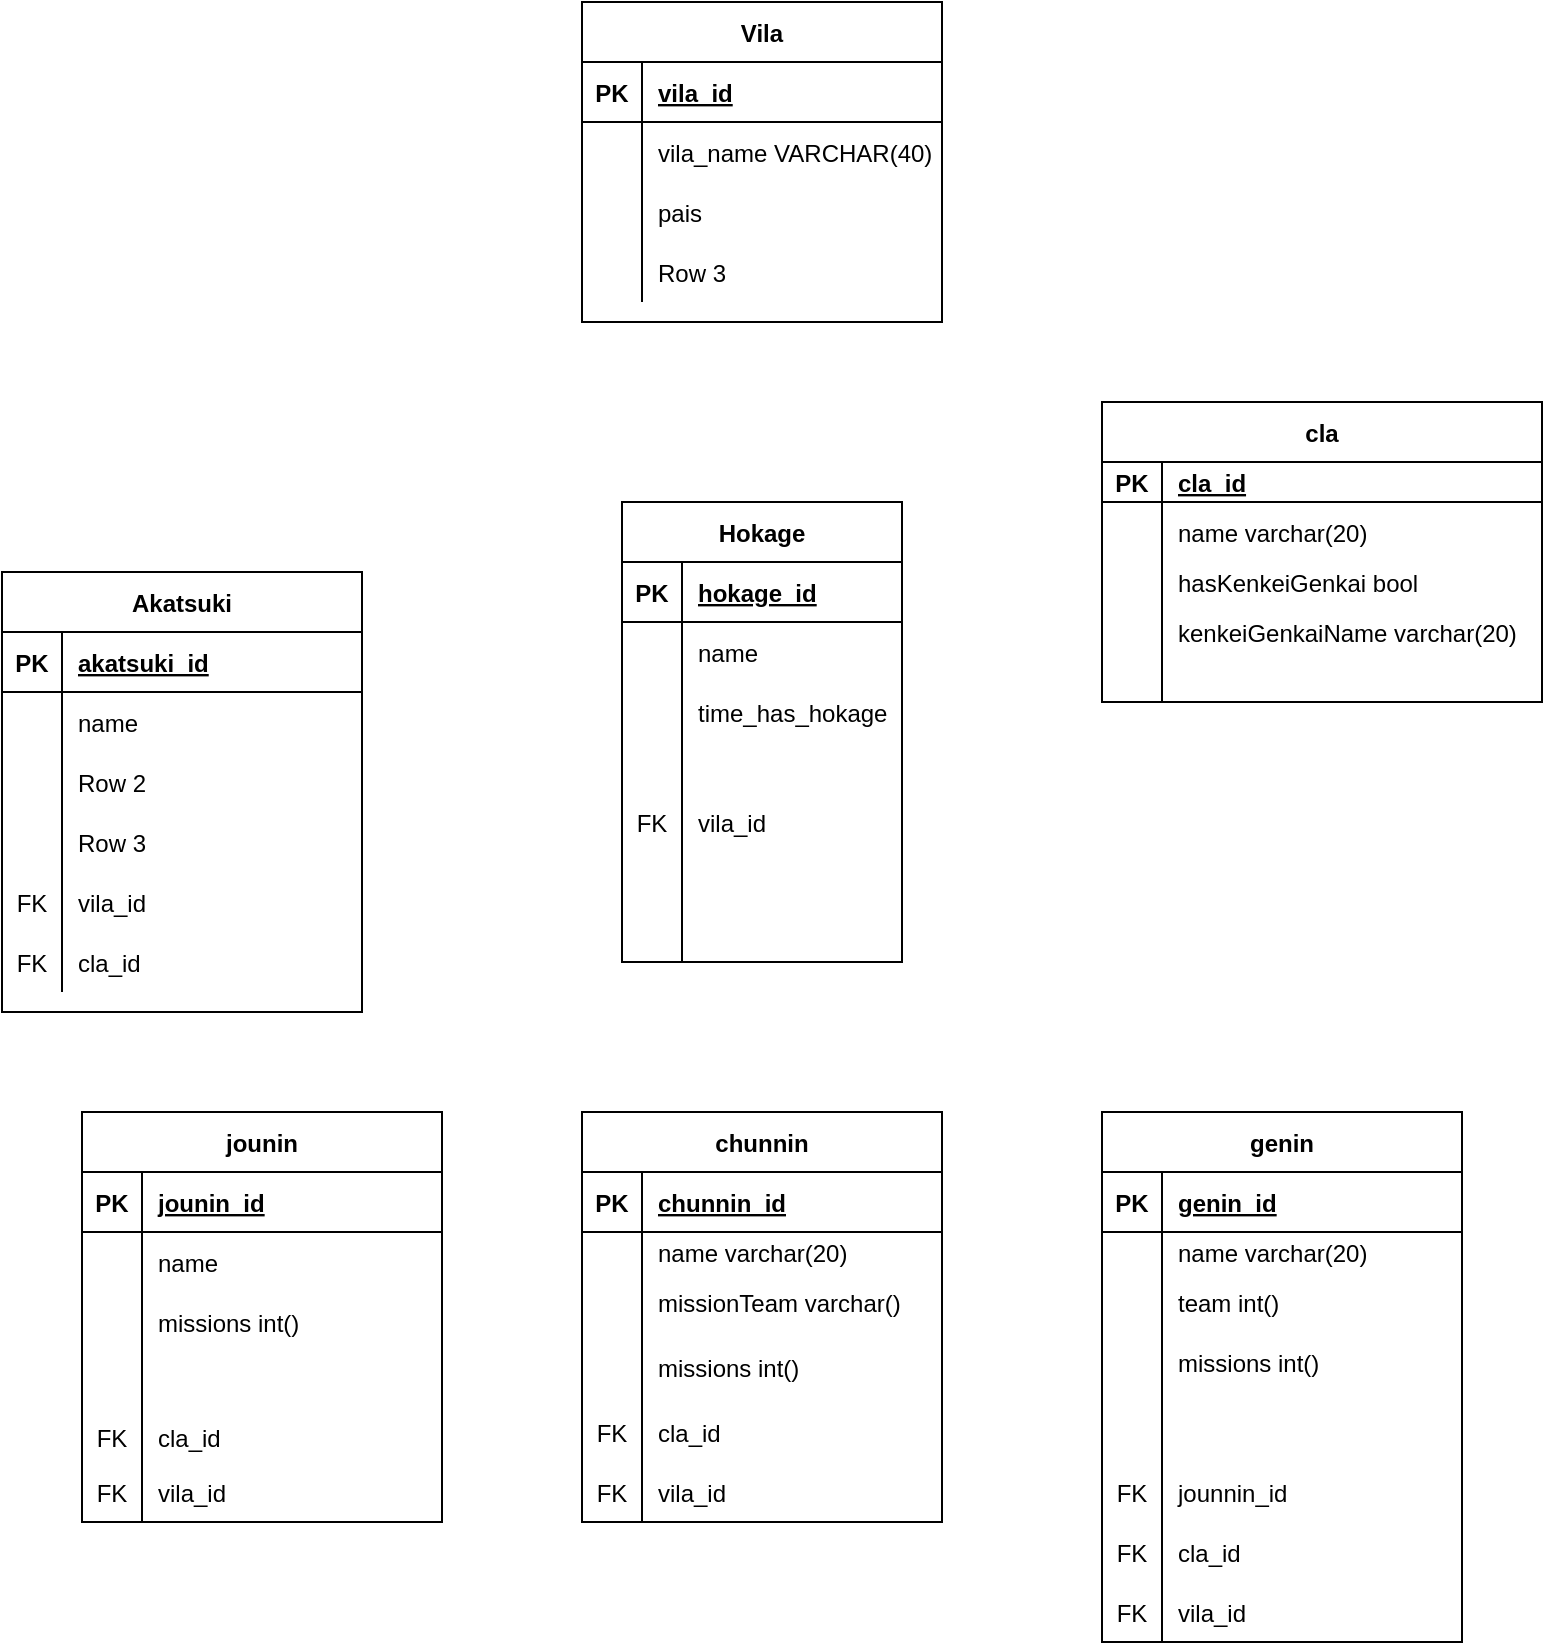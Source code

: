 <mxfile version="17.5.0" type="github">
  <diagram id="82nE0r8rCzqwUoxXNBT7" name="Page-1">
    <mxGraphModel dx="1550" dy="873" grid="1" gridSize="10" guides="1" tooltips="1" connect="1" arrows="1" fold="1" page="1" pageScale="1" pageWidth="827" pageHeight="1169" math="0" shadow="0">
      <root>
        <mxCell id="0" />
        <mxCell id="1" parent="0" />
        <mxCell id="BC1A1Vq9PkHH15_UiLVq-1" value="Hokage" style="shape=table;startSize=30;container=1;collapsible=1;childLayout=tableLayout;fixedRows=1;rowLines=0;fontStyle=1;align=center;resizeLast=1;" vertex="1" parent="1">
          <mxGeometry x="360" y="280" width="140" height="230" as="geometry" />
        </mxCell>
        <mxCell id="BC1A1Vq9PkHH15_UiLVq-2" value="" style="shape=tableRow;horizontal=0;startSize=0;swimlaneHead=0;swimlaneBody=0;fillColor=none;collapsible=0;dropTarget=0;points=[[0,0.5],[1,0.5]];portConstraint=eastwest;top=0;left=0;right=0;bottom=1;" vertex="1" parent="BC1A1Vq9PkHH15_UiLVq-1">
          <mxGeometry y="30" width="140" height="30" as="geometry" />
        </mxCell>
        <mxCell id="BC1A1Vq9PkHH15_UiLVq-3" value="PK" style="shape=partialRectangle;connectable=0;fillColor=none;top=0;left=0;bottom=0;right=0;fontStyle=1;overflow=hidden;" vertex="1" parent="BC1A1Vq9PkHH15_UiLVq-2">
          <mxGeometry width="30" height="30" as="geometry">
            <mxRectangle width="30" height="30" as="alternateBounds" />
          </mxGeometry>
        </mxCell>
        <mxCell id="BC1A1Vq9PkHH15_UiLVq-4" value="hokage_id" style="shape=partialRectangle;connectable=0;fillColor=none;top=0;left=0;bottom=0;right=0;align=left;spacingLeft=6;fontStyle=5;overflow=hidden;" vertex="1" parent="BC1A1Vq9PkHH15_UiLVq-2">
          <mxGeometry x="30" width="110" height="30" as="geometry">
            <mxRectangle width="110" height="30" as="alternateBounds" />
          </mxGeometry>
        </mxCell>
        <mxCell id="BC1A1Vq9PkHH15_UiLVq-5" value="" style="shape=tableRow;horizontal=0;startSize=0;swimlaneHead=0;swimlaneBody=0;fillColor=none;collapsible=0;dropTarget=0;points=[[0,0.5],[1,0.5]];portConstraint=eastwest;top=0;left=0;right=0;bottom=0;" vertex="1" parent="BC1A1Vq9PkHH15_UiLVq-1">
          <mxGeometry y="60" width="140" height="30" as="geometry" />
        </mxCell>
        <mxCell id="BC1A1Vq9PkHH15_UiLVq-6" value="" style="shape=partialRectangle;connectable=0;fillColor=none;top=0;left=0;bottom=0;right=0;editable=1;overflow=hidden;" vertex="1" parent="BC1A1Vq9PkHH15_UiLVq-5">
          <mxGeometry width="30" height="30" as="geometry">
            <mxRectangle width="30" height="30" as="alternateBounds" />
          </mxGeometry>
        </mxCell>
        <mxCell id="BC1A1Vq9PkHH15_UiLVq-7" value="name" style="shape=partialRectangle;connectable=0;fillColor=none;top=0;left=0;bottom=0;right=0;align=left;spacingLeft=6;overflow=hidden;" vertex="1" parent="BC1A1Vq9PkHH15_UiLVq-5">
          <mxGeometry x="30" width="110" height="30" as="geometry">
            <mxRectangle width="110" height="30" as="alternateBounds" />
          </mxGeometry>
        </mxCell>
        <mxCell id="BC1A1Vq9PkHH15_UiLVq-11" value="" style="shape=tableRow;horizontal=0;startSize=0;swimlaneHead=0;swimlaneBody=0;fillColor=none;collapsible=0;dropTarget=0;points=[[0,0.5],[1,0.5]];portConstraint=eastwest;top=0;left=0;right=0;bottom=0;" vertex="1" parent="BC1A1Vq9PkHH15_UiLVq-1">
          <mxGeometry y="90" width="140" height="30" as="geometry" />
        </mxCell>
        <mxCell id="BC1A1Vq9PkHH15_UiLVq-12" value="" style="shape=partialRectangle;connectable=0;fillColor=none;top=0;left=0;bottom=0;right=0;editable=1;overflow=hidden;" vertex="1" parent="BC1A1Vq9PkHH15_UiLVq-11">
          <mxGeometry width="30" height="30" as="geometry">
            <mxRectangle width="30" height="30" as="alternateBounds" />
          </mxGeometry>
        </mxCell>
        <mxCell id="BC1A1Vq9PkHH15_UiLVq-13" value="time_has_hokage" style="shape=partialRectangle;connectable=0;fillColor=none;top=0;left=0;bottom=0;right=0;align=left;spacingLeft=6;overflow=hidden;" vertex="1" parent="BC1A1Vq9PkHH15_UiLVq-11">
          <mxGeometry x="30" width="110" height="30" as="geometry">
            <mxRectangle width="110" height="30" as="alternateBounds" />
          </mxGeometry>
        </mxCell>
        <mxCell id="BC1A1Vq9PkHH15_UiLVq-29" value="" style="shape=tableRow;horizontal=0;startSize=0;swimlaneHead=0;swimlaneBody=0;fillColor=none;collapsible=0;dropTarget=0;points=[[0,0.5],[1,0.5]];portConstraint=eastwest;top=0;left=0;right=0;bottom=0;" vertex="1" parent="BC1A1Vq9PkHH15_UiLVq-1">
          <mxGeometry y="120" width="140" height="80" as="geometry" />
        </mxCell>
        <mxCell id="BC1A1Vq9PkHH15_UiLVq-30" value="FK" style="shape=partialRectangle;connectable=0;fillColor=none;top=0;left=0;bottom=0;right=0;fontStyle=0;overflow=hidden;" vertex="1" parent="BC1A1Vq9PkHH15_UiLVq-29">
          <mxGeometry width="30" height="80" as="geometry">
            <mxRectangle width="30" height="80" as="alternateBounds" />
          </mxGeometry>
        </mxCell>
        <mxCell id="BC1A1Vq9PkHH15_UiLVq-31" value="vila_id" style="shape=partialRectangle;connectable=0;fillColor=none;top=0;left=0;bottom=0;right=0;align=left;spacingLeft=6;fontStyle=0;overflow=hidden;" vertex="1" parent="BC1A1Vq9PkHH15_UiLVq-29">
          <mxGeometry x="30" width="110" height="80" as="geometry">
            <mxRectangle width="110" height="80" as="alternateBounds" />
          </mxGeometry>
        </mxCell>
        <mxCell id="BC1A1Vq9PkHH15_UiLVq-8" value="" style="shape=tableRow;horizontal=0;startSize=0;swimlaneHead=0;swimlaneBody=0;fillColor=none;collapsible=0;dropTarget=0;points=[[0,0.5],[1,0.5]];portConstraint=eastwest;top=0;left=0;right=0;bottom=0;" vertex="1" parent="BC1A1Vq9PkHH15_UiLVq-1">
          <mxGeometry y="200" width="140" height="30" as="geometry" />
        </mxCell>
        <mxCell id="BC1A1Vq9PkHH15_UiLVq-9" value="" style="shape=partialRectangle;connectable=0;fillColor=none;top=0;left=0;bottom=0;right=0;editable=1;overflow=hidden;" vertex="1" parent="BC1A1Vq9PkHH15_UiLVq-8">
          <mxGeometry width="30" height="30" as="geometry">
            <mxRectangle width="30" height="30" as="alternateBounds" />
          </mxGeometry>
        </mxCell>
        <mxCell id="BC1A1Vq9PkHH15_UiLVq-10" value="" style="shape=partialRectangle;connectable=0;fillColor=none;top=0;left=0;bottom=0;right=0;align=left;spacingLeft=6;overflow=hidden;" vertex="1" parent="BC1A1Vq9PkHH15_UiLVq-8">
          <mxGeometry x="30" width="110" height="30" as="geometry">
            <mxRectangle width="110" height="30" as="alternateBounds" />
          </mxGeometry>
        </mxCell>
        <mxCell id="BC1A1Vq9PkHH15_UiLVq-14" value="Vila" style="shape=table;startSize=30;container=1;collapsible=1;childLayout=tableLayout;fixedRows=1;rowLines=0;fontStyle=1;align=center;resizeLast=1;" vertex="1" parent="1">
          <mxGeometry x="340" y="30" width="180" height="160" as="geometry" />
        </mxCell>
        <mxCell id="BC1A1Vq9PkHH15_UiLVq-15" value="" style="shape=tableRow;horizontal=0;startSize=0;swimlaneHead=0;swimlaneBody=0;fillColor=none;collapsible=0;dropTarget=0;points=[[0,0.5],[1,0.5]];portConstraint=eastwest;top=0;left=0;right=0;bottom=1;" vertex="1" parent="BC1A1Vq9PkHH15_UiLVq-14">
          <mxGeometry y="30" width="180" height="30" as="geometry" />
        </mxCell>
        <mxCell id="BC1A1Vq9PkHH15_UiLVq-16" value="PK" style="shape=partialRectangle;connectable=0;fillColor=none;top=0;left=0;bottom=0;right=0;fontStyle=1;overflow=hidden;" vertex="1" parent="BC1A1Vq9PkHH15_UiLVq-15">
          <mxGeometry width="30" height="30" as="geometry">
            <mxRectangle width="30" height="30" as="alternateBounds" />
          </mxGeometry>
        </mxCell>
        <mxCell id="BC1A1Vq9PkHH15_UiLVq-17" value="vila_id" style="shape=partialRectangle;connectable=0;fillColor=none;top=0;left=0;bottom=0;right=0;align=left;spacingLeft=6;fontStyle=5;overflow=hidden;" vertex="1" parent="BC1A1Vq9PkHH15_UiLVq-15">
          <mxGeometry x="30" width="150" height="30" as="geometry">
            <mxRectangle width="150" height="30" as="alternateBounds" />
          </mxGeometry>
        </mxCell>
        <mxCell id="BC1A1Vq9PkHH15_UiLVq-18" value="" style="shape=tableRow;horizontal=0;startSize=0;swimlaneHead=0;swimlaneBody=0;fillColor=none;collapsible=0;dropTarget=0;points=[[0,0.5],[1,0.5]];portConstraint=eastwest;top=0;left=0;right=0;bottom=0;" vertex="1" parent="BC1A1Vq9PkHH15_UiLVq-14">
          <mxGeometry y="60" width="180" height="30" as="geometry" />
        </mxCell>
        <mxCell id="BC1A1Vq9PkHH15_UiLVq-19" value="" style="shape=partialRectangle;connectable=0;fillColor=none;top=0;left=0;bottom=0;right=0;editable=1;overflow=hidden;" vertex="1" parent="BC1A1Vq9PkHH15_UiLVq-18">
          <mxGeometry width="30" height="30" as="geometry">
            <mxRectangle width="30" height="30" as="alternateBounds" />
          </mxGeometry>
        </mxCell>
        <mxCell id="BC1A1Vq9PkHH15_UiLVq-20" value="vila_name VARCHAR(40)" style="shape=partialRectangle;connectable=0;fillColor=none;top=0;left=0;bottom=0;right=0;align=left;spacingLeft=6;overflow=hidden;" vertex="1" parent="BC1A1Vq9PkHH15_UiLVq-18">
          <mxGeometry x="30" width="150" height="30" as="geometry">
            <mxRectangle width="150" height="30" as="alternateBounds" />
          </mxGeometry>
        </mxCell>
        <mxCell id="BC1A1Vq9PkHH15_UiLVq-21" value="" style="shape=tableRow;horizontal=0;startSize=0;swimlaneHead=0;swimlaneBody=0;fillColor=none;collapsible=0;dropTarget=0;points=[[0,0.5],[1,0.5]];portConstraint=eastwest;top=0;left=0;right=0;bottom=0;" vertex="1" parent="BC1A1Vq9PkHH15_UiLVq-14">
          <mxGeometry y="90" width="180" height="30" as="geometry" />
        </mxCell>
        <mxCell id="BC1A1Vq9PkHH15_UiLVq-22" value="" style="shape=partialRectangle;connectable=0;fillColor=none;top=0;left=0;bottom=0;right=0;editable=1;overflow=hidden;" vertex="1" parent="BC1A1Vq9PkHH15_UiLVq-21">
          <mxGeometry width="30" height="30" as="geometry">
            <mxRectangle width="30" height="30" as="alternateBounds" />
          </mxGeometry>
        </mxCell>
        <mxCell id="BC1A1Vq9PkHH15_UiLVq-23" value="pais" style="shape=partialRectangle;connectable=0;fillColor=none;top=0;left=0;bottom=0;right=0;align=left;spacingLeft=6;overflow=hidden;" vertex="1" parent="BC1A1Vq9PkHH15_UiLVq-21">
          <mxGeometry x="30" width="150" height="30" as="geometry">
            <mxRectangle width="150" height="30" as="alternateBounds" />
          </mxGeometry>
        </mxCell>
        <mxCell id="BC1A1Vq9PkHH15_UiLVq-24" value="" style="shape=tableRow;horizontal=0;startSize=0;swimlaneHead=0;swimlaneBody=0;fillColor=none;collapsible=0;dropTarget=0;points=[[0,0.5],[1,0.5]];portConstraint=eastwest;top=0;left=0;right=0;bottom=0;" vertex="1" parent="BC1A1Vq9PkHH15_UiLVq-14">
          <mxGeometry y="120" width="180" height="30" as="geometry" />
        </mxCell>
        <mxCell id="BC1A1Vq9PkHH15_UiLVq-25" value="" style="shape=partialRectangle;connectable=0;fillColor=none;top=0;left=0;bottom=0;right=0;editable=1;overflow=hidden;" vertex="1" parent="BC1A1Vq9PkHH15_UiLVq-24">
          <mxGeometry width="30" height="30" as="geometry">
            <mxRectangle width="30" height="30" as="alternateBounds" />
          </mxGeometry>
        </mxCell>
        <mxCell id="BC1A1Vq9PkHH15_UiLVq-26" value="Row 3" style="shape=partialRectangle;connectable=0;fillColor=none;top=0;left=0;bottom=0;right=0;align=left;spacingLeft=6;overflow=hidden;" vertex="1" parent="BC1A1Vq9PkHH15_UiLVq-24">
          <mxGeometry x="30" width="150" height="30" as="geometry">
            <mxRectangle width="150" height="30" as="alternateBounds" />
          </mxGeometry>
        </mxCell>
        <mxCell id="BC1A1Vq9PkHH15_UiLVq-34" value="jounin" style="shape=table;startSize=30;container=1;collapsible=1;childLayout=tableLayout;fixedRows=1;rowLines=0;fontStyle=1;align=center;resizeLast=1;" vertex="1" parent="1">
          <mxGeometry x="90" y="585" width="180" height="205" as="geometry" />
        </mxCell>
        <mxCell id="BC1A1Vq9PkHH15_UiLVq-35" value="" style="shape=tableRow;horizontal=0;startSize=0;swimlaneHead=0;swimlaneBody=0;fillColor=none;collapsible=0;dropTarget=0;points=[[0,0.5],[1,0.5]];portConstraint=eastwest;top=0;left=0;right=0;bottom=1;" vertex="1" parent="BC1A1Vq9PkHH15_UiLVq-34">
          <mxGeometry y="30" width="180" height="30" as="geometry" />
        </mxCell>
        <mxCell id="BC1A1Vq9PkHH15_UiLVq-36" value="PK" style="shape=partialRectangle;connectable=0;fillColor=none;top=0;left=0;bottom=0;right=0;fontStyle=1;overflow=hidden;" vertex="1" parent="BC1A1Vq9PkHH15_UiLVq-35">
          <mxGeometry width="30" height="30" as="geometry">
            <mxRectangle width="30" height="30" as="alternateBounds" />
          </mxGeometry>
        </mxCell>
        <mxCell id="BC1A1Vq9PkHH15_UiLVq-37" value="jounin_id" style="shape=partialRectangle;connectable=0;fillColor=none;top=0;left=0;bottom=0;right=0;align=left;spacingLeft=6;fontStyle=5;overflow=hidden;" vertex="1" parent="BC1A1Vq9PkHH15_UiLVq-35">
          <mxGeometry x="30" width="150" height="30" as="geometry">
            <mxRectangle width="150" height="30" as="alternateBounds" />
          </mxGeometry>
        </mxCell>
        <mxCell id="BC1A1Vq9PkHH15_UiLVq-38" value="" style="shape=tableRow;horizontal=0;startSize=0;swimlaneHead=0;swimlaneBody=0;fillColor=none;collapsible=0;dropTarget=0;points=[[0,0.5],[1,0.5]];portConstraint=eastwest;top=0;left=0;right=0;bottom=0;" vertex="1" parent="BC1A1Vq9PkHH15_UiLVq-34">
          <mxGeometry y="60" width="180" height="30" as="geometry" />
        </mxCell>
        <mxCell id="BC1A1Vq9PkHH15_UiLVq-39" value="" style="shape=partialRectangle;connectable=0;fillColor=none;top=0;left=0;bottom=0;right=0;editable=1;overflow=hidden;" vertex="1" parent="BC1A1Vq9PkHH15_UiLVq-38">
          <mxGeometry width="30" height="30" as="geometry">
            <mxRectangle width="30" height="30" as="alternateBounds" />
          </mxGeometry>
        </mxCell>
        <mxCell id="BC1A1Vq9PkHH15_UiLVq-40" value="name" style="shape=partialRectangle;connectable=0;fillColor=none;top=0;left=0;bottom=0;right=0;align=left;spacingLeft=6;overflow=hidden;" vertex="1" parent="BC1A1Vq9PkHH15_UiLVq-38">
          <mxGeometry x="30" width="150" height="30" as="geometry">
            <mxRectangle width="150" height="30" as="alternateBounds" />
          </mxGeometry>
        </mxCell>
        <mxCell id="BC1A1Vq9PkHH15_UiLVq-41" value="" style="shape=tableRow;horizontal=0;startSize=0;swimlaneHead=0;swimlaneBody=0;fillColor=none;collapsible=0;dropTarget=0;points=[[0,0.5],[1,0.5]];portConstraint=eastwest;top=0;left=0;right=0;bottom=0;" vertex="1" parent="BC1A1Vq9PkHH15_UiLVq-34">
          <mxGeometry y="90" width="180" height="30" as="geometry" />
        </mxCell>
        <mxCell id="BC1A1Vq9PkHH15_UiLVq-42" value="" style="shape=partialRectangle;connectable=0;fillColor=none;top=0;left=0;bottom=0;right=0;editable=1;overflow=hidden;" vertex="1" parent="BC1A1Vq9PkHH15_UiLVq-41">
          <mxGeometry width="30" height="30" as="geometry">
            <mxRectangle width="30" height="30" as="alternateBounds" />
          </mxGeometry>
        </mxCell>
        <mxCell id="BC1A1Vq9PkHH15_UiLVq-43" value="missions int()" style="shape=partialRectangle;connectable=0;fillColor=none;top=0;left=0;bottom=0;right=0;align=left;spacingLeft=6;overflow=hidden;" vertex="1" parent="BC1A1Vq9PkHH15_UiLVq-41">
          <mxGeometry x="30" width="150" height="30" as="geometry">
            <mxRectangle width="150" height="30" as="alternateBounds" />
          </mxGeometry>
        </mxCell>
        <mxCell id="BC1A1Vq9PkHH15_UiLVq-44" value="" style="shape=tableRow;horizontal=0;startSize=0;swimlaneHead=0;swimlaneBody=0;fillColor=none;collapsible=0;dropTarget=0;points=[[0,0.5],[1,0.5]];portConstraint=eastwest;top=0;left=0;right=0;bottom=0;" vertex="1" parent="BC1A1Vq9PkHH15_UiLVq-34">
          <mxGeometry y="120" width="180" height="30" as="geometry" />
        </mxCell>
        <mxCell id="BC1A1Vq9PkHH15_UiLVq-45" value="" style="shape=partialRectangle;connectable=0;fillColor=none;top=0;left=0;bottom=0;right=0;editable=1;overflow=hidden;" vertex="1" parent="BC1A1Vq9PkHH15_UiLVq-44">
          <mxGeometry width="30" height="30" as="geometry">
            <mxRectangle width="30" height="30" as="alternateBounds" />
          </mxGeometry>
        </mxCell>
        <mxCell id="BC1A1Vq9PkHH15_UiLVq-46" value="" style="shape=partialRectangle;connectable=0;fillColor=none;top=0;left=0;bottom=0;right=0;align=left;spacingLeft=6;overflow=hidden;" vertex="1" parent="BC1A1Vq9PkHH15_UiLVq-44">
          <mxGeometry x="30" width="150" height="30" as="geometry">
            <mxRectangle width="150" height="30" as="alternateBounds" />
          </mxGeometry>
        </mxCell>
        <mxCell id="BC1A1Vq9PkHH15_UiLVq-118" value="" style="shape=tableRow;horizontal=0;startSize=0;swimlaneHead=0;swimlaneBody=0;fillColor=none;collapsible=0;dropTarget=0;points=[[0,0.5],[1,0.5]];portConstraint=eastwest;top=0;left=0;right=0;bottom=0;" vertex="1" parent="BC1A1Vq9PkHH15_UiLVq-34">
          <mxGeometry y="150" width="180" height="25" as="geometry" />
        </mxCell>
        <mxCell id="BC1A1Vq9PkHH15_UiLVq-119" value="FK" style="shape=partialRectangle;connectable=0;fillColor=none;top=0;left=0;bottom=0;right=0;fontStyle=0;overflow=hidden;" vertex="1" parent="BC1A1Vq9PkHH15_UiLVq-118">
          <mxGeometry width="30" height="25" as="geometry">
            <mxRectangle width="30" height="25" as="alternateBounds" />
          </mxGeometry>
        </mxCell>
        <mxCell id="BC1A1Vq9PkHH15_UiLVq-120" value="cla_id" style="shape=partialRectangle;connectable=0;fillColor=none;top=0;left=0;bottom=0;right=0;align=left;spacingLeft=6;fontStyle=0;overflow=hidden;" vertex="1" parent="BC1A1Vq9PkHH15_UiLVq-118">
          <mxGeometry x="30" width="150" height="25" as="geometry">
            <mxRectangle width="150" height="25" as="alternateBounds" />
          </mxGeometry>
        </mxCell>
        <mxCell id="BC1A1Vq9PkHH15_UiLVq-48" value="" style="shape=tableRow;horizontal=0;startSize=0;swimlaneHead=0;swimlaneBody=0;fillColor=none;collapsible=0;dropTarget=0;points=[[0,0.5],[1,0.5]];portConstraint=eastwest;top=0;left=0;right=0;bottom=0;" vertex="1" parent="BC1A1Vq9PkHH15_UiLVq-34">
          <mxGeometry y="175" width="180" height="30" as="geometry" />
        </mxCell>
        <mxCell id="BC1A1Vq9PkHH15_UiLVq-49" value="FK" style="shape=partialRectangle;connectable=0;fillColor=none;top=0;left=0;bottom=0;right=0;fontStyle=0;overflow=hidden;" vertex="1" parent="BC1A1Vq9PkHH15_UiLVq-48">
          <mxGeometry width="30" height="30" as="geometry">
            <mxRectangle width="30" height="30" as="alternateBounds" />
          </mxGeometry>
        </mxCell>
        <mxCell id="BC1A1Vq9PkHH15_UiLVq-50" value="vila_id" style="shape=partialRectangle;connectable=0;fillColor=none;top=0;left=0;bottom=0;right=0;align=left;spacingLeft=6;fontStyle=0;overflow=hidden;" vertex="1" parent="BC1A1Vq9PkHH15_UiLVq-48">
          <mxGeometry x="30" width="150" height="30" as="geometry">
            <mxRectangle width="150" height="30" as="alternateBounds" />
          </mxGeometry>
        </mxCell>
        <mxCell id="BC1A1Vq9PkHH15_UiLVq-85" value="chunnin" style="shape=table;startSize=30;container=1;collapsible=1;childLayout=tableLayout;fixedRows=1;rowLines=0;fontStyle=1;align=center;resizeLast=1;" vertex="1" parent="1">
          <mxGeometry x="340" y="585" width="180" height="205" as="geometry" />
        </mxCell>
        <mxCell id="BC1A1Vq9PkHH15_UiLVq-86" value="" style="shape=tableRow;horizontal=0;startSize=0;swimlaneHead=0;swimlaneBody=0;fillColor=none;collapsible=0;dropTarget=0;points=[[0,0.5],[1,0.5]];portConstraint=eastwest;top=0;left=0;right=0;bottom=1;" vertex="1" parent="BC1A1Vq9PkHH15_UiLVq-85">
          <mxGeometry y="30" width="180" height="30" as="geometry" />
        </mxCell>
        <mxCell id="BC1A1Vq9PkHH15_UiLVq-87" value="PK" style="shape=partialRectangle;connectable=0;fillColor=none;top=0;left=0;bottom=0;right=0;fontStyle=1;overflow=hidden;" vertex="1" parent="BC1A1Vq9PkHH15_UiLVq-86">
          <mxGeometry width="30" height="30" as="geometry">
            <mxRectangle width="30" height="30" as="alternateBounds" />
          </mxGeometry>
        </mxCell>
        <mxCell id="BC1A1Vq9PkHH15_UiLVq-88" value="chunnin_id" style="shape=partialRectangle;connectable=0;fillColor=none;top=0;left=0;bottom=0;right=0;align=left;spacingLeft=6;fontStyle=5;overflow=hidden;" vertex="1" parent="BC1A1Vq9PkHH15_UiLVq-86">
          <mxGeometry x="30" width="150" height="30" as="geometry">
            <mxRectangle width="150" height="30" as="alternateBounds" />
          </mxGeometry>
        </mxCell>
        <mxCell id="BC1A1Vq9PkHH15_UiLVq-89" value="" style="shape=tableRow;horizontal=0;startSize=0;swimlaneHead=0;swimlaneBody=0;fillColor=none;collapsible=0;dropTarget=0;points=[[0,0.5],[1,0.5]];portConstraint=eastwest;top=0;left=0;right=0;bottom=0;" vertex="1" parent="BC1A1Vq9PkHH15_UiLVq-85">
          <mxGeometry y="60" width="180" height="20" as="geometry" />
        </mxCell>
        <mxCell id="BC1A1Vq9PkHH15_UiLVq-90" value="" style="shape=partialRectangle;connectable=0;fillColor=none;top=0;left=0;bottom=0;right=0;editable=1;overflow=hidden;" vertex="1" parent="BC1A1Vq9PkHH15_UiLVq-89">
          <mxGeometry width="30" height="20" as="geometry">
            <mxRectangle width="30" height="20" as="alternateBounds" />
          </mxGeometry>
        </mxCell>
        <mxCell id="BC1A1Vq9PkHH15_UiLVq-91" value="name varchar(20)" style="shape=partialRectangle;connectable=0;fillColor=none;top=0;left=0;bottom=0;right=0;align=left;spacingLeft=6;overflow=hidden;" vertex="1" parent="BC1A1Vq9PkHH15_UiLVq-89">
          <mxGeometry x="30" width="150" height="20" as="geometry">
            <mxRectangle width="150" height="20" as="alternateBounds" />
          </mxGeometry>
        </mxCell>
        <mxCell id="BC1A1Vq9PkHH15_UiLVq-95" value="" style="shape=tableRow;horizontal=0;startSize=0;swimlaneHead=0;swimlaneBody=0;fillColor=none;collapsible=0;dropTarget=0;points=[[0,0.5],[1,0.5]];portConstraint=eastwest;top=0;left=0;right=0;bottom=0;" vertex="1" parent="BC1A1Vq9PkHH15_UiLVq-85">
          <mxGeometry y="80" width="180" height="30" as="geometry" />
        </mxCell>
        <mxCell id="BC1A1Vq9PkHH15_UiLVq-96" value="" style="shape=partialRectangle;connectable=0;fillColor=none;top=0;left=0;bottom=0;right=0;editable=1;overflow=hidden;" vertex="1" parent="BC1A1Vq9PkHH15_UiLVq-95">
          <mxGeometry width="30" height="30" as="geometry">
            <mxRectangle width="30" height="30" as="alternateBounds" />
          </mxGeometry>
        </mxCell>
        <mxCell id="BC1A1Vq9PkHH15_UiLVq-97" value="missionTeam varchar()" style="shape=partialRectangle;connectable=0;fillColor=none;top=0;left=0;bottom=0;right=0;align=left;spacingLeft=6;overflow=hidden;" vertex="1" parent="BC1A1Vq9PkHH15_UiLVq-95">
          <mxGeometry x="30" width="150" height="30" as="geometry">
            <mxRectangle width="150" height="30" as="alternateBounds" />
          </mxGeometry>
        </mxCell>
        <mxCell id="BC1A1Vq9PkHH15_UiLVq-92" value="" style="shape=tableRow;horizontal=0;startSize=0;swimlaneHead=0;swimlaneBody=0;fillColor=none;collapsible=0;dropTarget=0;points=[[0,0.5],[1,0.5]];portConstraint=eastwest;top=0;left=0;right=0;bottom=0;" vertex="1" parent="BC1A1Vq9PkHH15_UiLVq-85">
          <mxGeometry y="110" width="180" height="35" as="geometry" />
        </mxCell>
        <mxCell id="BC1A1Vq9PkHH15_UiLVq-93" value="" style="shape=partialRectangle;connectable=0;fillColor=none;top=0;left=0;bottom=0;right=0;editable=1;overflow=hidden;" vertex="1" parent="BC1A1Vq9PkHH15_UiLVq-92">
          <mxGeometry width="30" height="35" as="geometry">
            <mxRectangle width="30" height="35" as="alternateBounds" />
          </mxGeometry>
        </mxCell>
        <mxCell id="BC1A1Vq9PkHH15_UiLVq-94" value="missions int()" style="shape=partialRectangle;connectable=0;fillColor=none;top=0;left=0;bottom=0;right=0;align=left;spacingLeft=6;overflow=hidden;" vertex="1" parent="BC1A1Vq9PkHH15_UiLVq-92">
          <mxGeometry x="30" width="150" height="35" as="geometry">
            <mxRectangle width="150" height="35" as="alternateBounds" />
          </mxGeometry>
        </mxCell>
        <mxCell id="BC1A1Vq9PkHH15_UiLVq-131" value="" style="shape=tableRow;horizontal=0;startSize=0;swimlaneHead=0;swimlaneBody=0;fillColor=none;collapsible=0;dropTarget=0;points=[[0,0.5],[1,0.5]];portConstraint=eastwest;top=0;left=0;right=0;bottom=0;" vertex="1" parent="BC1A1Vq9PkHH15_UiLVq-85">
          <mxGeometry y="145" width="180" height="30" as="geometry" />
        </mxCell>
        <mxCell id="BC1A1Vq9PkHH15_UiLVq-132" value="FK" style="shape=partialRectangle;connectable=0;fillColor=none;top=0;left=0;bottom=0;right=0;fontStyle=0;overflow=hidden;" vertex="1" parent="BC1A1Vq9PkHH15_UiLVq-131">
          <mxGeometry width="30" height="30" as="geometry">
            <mxRectangle width="30" height="30" as="alternateBounds" />
          </mxGeometry>
        </mxCell>
        <mxCell id="BC1A1Vq9PkHH15_UiLVq-133" value="cla_id" style="shape=partialRectangle;connectable=0;fillColor=none;top=0;left=0;bottom=0;right=0;align=left;spacingLeft=6;fontStyle=0;overflow=hidden;" vertex="1" parent="BC1A1Vq9PkHH15_UiLVq-131">
          <mxGeometry x="30" width="150" height="30" as="geometry">
            <mxRectangle width="150" height="30" as="alternateBounds" />
          </mxGeometry>
        </mxCell>
        <mxCell id="BC1A1Vq9PkHH15_UiLVq-139" value="" style="shape=tableRow;horizontal=0;startSize=0;swimlaneHead=0;swimlaneBody=0;fillColor=none;collapsible=0;dropTarget=0;points=[[0,0.5],[1,0.5]];portConstraint=eastwest;top=0;left=0;right=0;bottom=0;" vertex="1" parent="BC1A1Vq9PkHH15_UiLVq-85">
          <mxGeometry y="175" width="180" height="30" as="geometry" />
        </mxCell>
        <mxCell id="BC1A1Vq9PkHH15_UiLVq-140" value="FK" style="shape=partialRectangle;connectable=0;fillColor=none;top=0;left=0;bottom=0;right=0;fontStyle=0;overflow=hidden;" vertex="1" parent="BC1A1Vq9PkHH15_UiLVq-139">
          <mxGeometry width="30" height="30" as="geometry">
            <mxRectangle width="30" height="30" as="alternateBounds" />
          </mxGeometry>
        </mxCell>
        <mxCell id="BC1A1Vq9PkHH15_UiLVq-141" value="vila_id" style="shape=partialRectangle;connectable=0;fillColor=none;top=0;left=0;bottom=0;right=0;align=left;spacingLeft=6;fontStyle=0;overflow=hidden;" vertex="1" parent="BC1A1Vq9PkHH15_UiLVq-139">
          <mxGeometry x="30" width="150" height="30" as="geometry">
            <mxRectangle width="150" height="30" as="alternateBounds" />
          </mxGeometry>
        </mxCell>
        <mxCell id="BC1A1Vq9PkHH15_UiLVq-98" value="cla" style="shape=table;startSize=30;container=1;collapsible=1;childLayout=tableLayout;fixedRows=1;rowLines=0;fontStyle=1;align=center;resizeLast=1;" vertex="1" parent="1">
          <mxGeometry x="600" y="230" width="220" height="150" as="geometry" />
        </mxCell>
        <mxCell id="BC1A1Vq9PkHH15_UiLVq-99" value="" style="shape=tableRow;horizontal=0;startSize=0;swimlaneHead=0;swimlaneBody=0;fillColor=none;collapsible=0;dropTarget=0;points=[[0,0.5],[1,0.5]];portConstraint=eastwest;top=0;left=0;right=0;bottom=1;" vertex="1" parent="BC1A1Vq9PkHH15_UiLVq-98">
          <mxGeometry y="30" width="220" height="20" as="geometry" />
        </mxCell>
        <mxCell id="BC1A1Vq9PkHH15_UiLVq-100" value="PK" style="shape=partialRectangle;connectable=0;fillColor=none;top=0;left=0;bottom=0;right=0;fontStyle=1;overflow=hidden;" vertex="1" parent="BC1A1Vq9PkHH15_UiLVq-99">
          <mxGeometry width="30" height="20" as="geometry">
            <mxRectangle width="30" height="20" as="alternateBounds" />
          </mxGeometry>
        </mxCell>
        <mxCell id="BC1A1Vq9PkHH15_UiLVq-101" value="cla_id" style="shape=partialRectangle;connectable=0;fillColor=none;top=0;left=0;bottom=0;right=0;align=left;spacingLeft=6;fontStyle=5;overflow=hidden;" vertex="1" parent="BC1A1Vq9PkHH15_UiLVq-99">
          <mxGeometry x="30" width="190" height="20" as="geometry">
            <mxRectangle width="190" height="20" as="alternateBounds" />
          </mxGeometry>
        </mxCell>
        <mxCell id="BC1A1Vq9PkHH15_UiLVq-102" value="" style="shape=tableRow;horizontal=0;startSize=0;swimlaneHead=0;swimlaneBody=0;fillColor=none;collapsible=0;dropTarget=0;points=[[0,0.5],[1,0.5]];portConstraint=eastwest;top=0;left=0;right=0;bottom=0;" vertex="1" parent="BC1A1Vq9PkHH15_UiLVq-98">
          <mxGeometry y="50" width="220" height="30" as="geometry" />
        </mxCell>
        <mxCell id="BC1A1Vq9PkHH15_UiLVq-103" value="" style="shape=partialRectangle;connectable=0;fillColor=none;top=0;left=0;bottom=0;right=0;editable=1;overflow=hidden;" vertex="1" parent="BC1A1Vq9PkHH15_UiLVq-102">
          <mxGeometry width="30" height="30" as="geometry">
            <mxRectangle width="30" height="30" as="alternateBounds" />
          </mxGeometry>
        </mxCell>
        <mxCell id="BC1A1Vq9PkHH15_UiLVq-104" value="name varchar(20)" style="shape=partialRectangle;connectable=0;fillColor=none;top=0;left=0;bottom=0;right=0;align=left;spacingLeft=6;overflow=hidden;" vertex="1" parent="BC1A1Vq9PkHH15_UiLVq-102">
          <mxGeometry x="30" width="190" height="30" as="geometry">
            <mxRectangle width="190" height="30" as="alternateBounds" />
          </mxGeometry>
        </mxCell>
        <mxCell id="BC1A1Vq9PkHH15_UiLVq-108" value="" style="shape=tableRow;horizontal=0;startSize=0;swimlaneHead=0;swimlaneBody=0;fillColor=none;collapsible=0;dropTarget=0;points=[[0,0.5],[1,0.5]];portConstraint=eastwest;top=0;left=0;right=0;bottom=0;" vertex="1" parent="BC1A1Vq9PkHH15_UiLVq-98">
          <mxGeometry y="80" width="220" height="20" as="geometry" />
        </mxCell>
        <mxCell id="BC1A1Vq9PkHH15_UiLVq-109" value="" style="shape=partialRectangle;connectable=0;fillColor=none;top=0;left=0;bottom=0;right=0;editable=1;overflow=hidden;" vertex="1" parent="BC1A1Vq9PkHH15_UiLVq-108">
          <mxGeometry width="30" height="20" as="geometry">
            <mxRectangle width="30" height="20" as="alternateBounds" />
          </mxGeometry>
        </mxCell>
        <mxCell id="BC1A1Vq9PkHH15_UiLVq-110" value="hasKenkeiGenkai bool" style="shape=partialRectangle;connectable=0;fillColor=none;top=0;left=0;bottom=0;right=0;align=left;spacingLeft=6;overflow=hidden;" vertex="1" parent="BC1A1Vq9PkHH15_UiLVq-108">
          <mxGeometry x="30" width="190" height="20" as="geometry">
            <mxRectangle width="190" height="20" as="alternateBounds" />
          </mxGeometry>
        </mxCell>
        <mxCell id="BC1A1Vq9PkHH15_UiLVq-114" value="" style="shape=tableRow;horizontal=0;startSize=0;swimlaneHead=0;swimlaneBody=0;fillColor=none;collapsible=0;dropTarget=0;points=[[0,0.5],[1,0.5]];portConstraint=eastwest;top=0;left=0;right=0;bottom=0;" vertex="1" parent="BC1A1Vq9PkHH15_UiLVq-98">
          <mxGeometry y="100" width="220" height="30" as="geometry" />
        </mxCell>
        <mxCell id="BC1A1Vq9PkHH15_UiLVq-115" value="" style="shape=partialRectangle;connectable=0;fillColor=none;top=0;left=0;bottom=0;right=0;editable=1;overflow=hidden;" vertex="1" parent="BC1A1Vq9PkHH15_UiLVq-114">
          <mxGeometry width="30" height="30" as="geometry">
            <mxRectangle width="30" height="30" as="alternateBounds" />
          </mxGeometry>
        </mxCell>
        <mxCell id="BC1A1Vq9PkHH15_UiLVq-116" value="kenkeiGenkaiName varchar(20)" style="shape=partialRectangle;connectable=0;fillColor=none;top=0;left=0;bottom=0;right=0;align=left;spacingLeft=6;overflow=hidden;" vertex="1" parent="BC1A1Vq9PkHH15_UiLVq-114">
          <mxGeometry x="30" width="190" height="30" as="geometry">
            <mxRectangle width="190" height="30" as="alternateBounds" />
          </mxGeometry>
        </mxCell>
        <mxCell id="BC1A1Vq9PkHH15_UiLVq-105" value="" style="shape=tableRow;horizontal=0;startSize=0;swimlaneHead=0;swimlaneBody=0;fillColor=none;collapsible=0;dropTarget=0;points=[[0,0.5],[1,0.5]];portConstraint=eastwest;top=0;left=0;right=0;bottom=0;" vertex="1" parent="BC1A1Vq9PkHH15_UiLVq-98">
          <mxGeometry y="130" width="220" height="20" as="geometry" />
        </mxCell>
        <mxCell id="BC1A1Vq9PkHH15_UiLVq-106" value="" style="shape=partialRectangle;connectable=0;fillColor=none;top=0;left=0;bottom=0;right=0;editable=1;overflow=hidden;" vertex="1" parent="BC1A1Vq9PkHH15_UiLVq-105">
          <mxGeometry width="30" height="20" as="geometry">
            <mxRectangle width="30" height="20" as="alternateBounds" />
          </mxGeometry>
        </mxCell>
        <mxCell id="BC1A1Vq9PkHH15_UiLVq-107" value="" style="shape=partialRectangle;connectable=0;fillColor=none;top=0;left=0;bottom=0;right=0;align=left;spacingLeft=6;overflow=hidden;" vertex="1" parent="BC1A1Vq9PkHH15_UiLVq-105">
          <mxGeometry x="30" width="190" height="20" as="geometry">
            <mxRectangle width="190" height="20" as="alternateBounds" />
          </mxGeometry>
        </mxCell>
        <mxCell id="BC1A1Vq9PkHH15_UiLVq-142" value="genin" style="shape=table;startSize=30;container=1;collapsible=1;childLayout=tableLayout;fixedRows=1;rowLines=0;fontStyle=1;align=center;resizeLast=1;" vertex="1" parent="1">
          <mxGeometry x="600" y="585" width="180" height="265" as="geometry" />
        </mxCell>
        <mxCell id="BC1A1Vq9PkHH15_UiLVq-143" value="" style="shape=tableRow;horizontal=0;startSize=0;swimlaneHead=0;swimlaneBody=0;fillColor=none;collapsible=0;dropTarget=0;points=[[0,0.5],[1,0.5]];portConstraint=eastwest;top=0;left=0;right=0;bottom=1;" vertex="1" parent="BC1A1Vq9PkHH15_UiLVq-142">
          <mxGeometry y="30" width="180" height="30" as="geometry" />
        </mxCell>
        <mxCell id="BC1A1Vq9PkHH15_UiLVq-144" value="PK" style="shape=partialRectangle;connectable=0;fillColor=none;top=0;left=0;bottom=0;right=0;fontStyle=1;overflow=hidden;" vertex="1" parent="BC1A1Vq9PkHH15_UiLVq-143">
          <mxGeometry width="30" height="30" as="geometry">
            <mxRectangle width="30" height="30" as="alternateBounds" />
          </mxGeometry>
        </mxCell>
        <mxCell id="BC1A1Vq9PkHH15_UiLVq-145" value="genin_id" style="shape=partialRectangle;connectable=0;fillColor=none;top=0;left=0;bottom=0;right=0;align=left;spacingLeft=6;fontStyle=5;overflow=hidden;" vertex="1" parent="BC1A1Vq9PkHH15_UiLVq-143">
          <mxGeometry x="30" width="150" height="30" as="geometry">
            <mxRectangle width="150" height="30" as="alternateBounds" />
          </mxGeometry>
        </mxCell>
        <mxCell id="BC1A1Vq9PkHH15_UiLVq-146" value="" style="shape=tableRow;horizontal=0;startSize=0;swimlaneHead=0;swimlaneBody=0;fillColor=none;collapsible=0;dropTarget=0;points=[[0,0.5],[1,0.5]];portConstraint=eastwest;top=0;left=0;right=0;bottom=0;" vertex="1" parent="BC1A1Vq9PkHH15_UiLVq-142">
          <mxGeometry y="60" width="180" height="20" as="geometry" />
        </mxCell>
        <mxCell id="BC1A1Vq9PkHH15_UiLVq-147" value="" style="shape=partialRectangle;connectable=0;fillColor=none;top=0;left=0;bottom=0;right=0;editable=1;overflow=hidden;" vertex="1" parent="BC1A1Vq9PkHH15_UiLVq-146">
          <mxGeometry width="30" height="20" as="geometry">
            <mxRectangle width="30" height="20" as="alternateBounds" />
          </mxGeometry>
        </mxCell>
        <mxCell id="BC1A1Vq9PkHH15_UiLVq-148" value="name varchar(20)" style="shape=partialRectangle;connectable=0;fillColor=none;top=0;left=0;bottom=0;right=0;align=left;spacingLeft=6;overflow=hidden;" vertex="1" parent="BC1A1Vq9PkHH15_UiLVq-146">
          <mxGeometry x="30" width="150" height="20" as="geometry">
            <mxRectangle width="150" height="20" as="alternateBounds" />
          </mxGeometry>
        </mxCell>
        <mxCell id="BC1A1Vq9PkHH15_UiLVq-163" value="" style="shape=tableRow;horizontal=0;startSize=0;swimlaneHead=0;swimlaneBody=0;fillColor=none;collapsible=0;dropTarget=0;points=[[0,0.5],[1,0.5]];portConstraint=eastwest;top=0;left=0;right=0;bottom=0;" vertex="1" parent="BC1A1Vq9PkHH15_UiLVq-142">
          <mxGeometry y="80" width="180" height="30" as="geometry" />
        </mxCell>
        <mxCell id="BC1A1Vq9PkHH15_UiLVq-164" value="" style="shape=partialRectangle;connectable=0;fillColor=none;top=0;left=0;bottom=0;right=0;editable=1;overflow=hidden;" vertex="1" parent="BC1A1Vq9PkHH15_UiLVq-163">
          <mxGeometry width="30" height="30" as="geometry">
            <mxRectangle width="30" height="30" as="alternateBounds" />
          </mxGeometry>
        </mxCell>
        <mxCell id="BC1A1Vq9PkHH15_UiLVq-165" value="team int()" style="shape=partialRectangle;connectable=0;fillColor=none;top=0;left=0;bottom=0;right=0;align=left;spacingLeft=6;overflow=hidden;" vertex="1" parent="BC1A1Vq9PkHH15_UiLVq-163">
          <mxGeometry x="30" width="150" height="30" as="geometry">
            <mxRectangle width="150" height="30" as="alternateBounds" />
          </mxGeometry>
        </mxCell>
        <mxCell id="BC1A1Vq9PkHH15_UiLVq-149" value="" style="shape=tableRow;horizontal=0;startSize=0;swimlaneHead=0;swimlaneBody=0;fillColor=none;collapsible=0;dropTarget=0;points=[[0,0.5],[1,0.5]];portConstraint=eastwest;top=0;left=0;right=0;bottom=0;" vertex="1" parent="BC1A1Vq9PkHH15_UiLVq-142">
          <mxGeometry y="110" width="180" height="30" as="geometry" />
        </mxCell>
        <mxCell id="BC1A1Vq9PkHH15_UiLVq-150" value="" style="shape=partialRectangle;connectable=0;fillColor=none;top=0;left=0;bottom=0;right=0;editable=1;overflow=hidden;" vertex="1" parent="BC1A1Vq9PkHH15_UiLVq-149">
          <mxGeometry width="30" height="30" as="geometry">
            <mxRectangle width="30" height="30" as="alternateBounds" />
          </mxGeometry>
        </mxCell>
        <mxCell id="BC1A1Vq9PkHH15_UiLVq-151" value="missions int()" style="shape=partialRectangle;connectable=0;fillColor=none;top=0;left=0;bottom=0;right=0;align=left;spacingLeft=6;overflow=hidden;" vertex="1" parent="BC1A1Vq9PkHH15_UiLVq-149">
          <mxGeometry x="30" width="150" height="30" as="geometry">
            <mxRectangle width="150" height="30" as="alternateBounds" />
          </mxGeometry>
        </mxCell>
        <mxCell id="BC1A1Vq9PkHH15_UiLVq-152" value="" style="shape=tableRow;horizontal=0;startSize=0;swimlaneHead=0;swimlaneBody=0;fillColor=none;collapsible=0;dropTarget=0;points=[[0,0.5],[1,0.5]];portConstraint=eastwest;top=0;left=0;right=0;bottom=0;" vertex="1" parent="BC1A1Vq9PkHH15_UiLVq-142">
          <mxGeometry y="140" width="180" height="35" as="geometry" />
        </mxCell>
        <mxCell id="BC1A1Vq9PkHH15_UiLVq-153" value="" style="shape=partialRectangle;connectable=0;fillColor=none;top=0;left=0;bottom=0;right=0;editable=1;overflow=hidden;" vertex="1" parent="BC1A1Vq9PkHH15_UiLVq-152">
          <mxGeometry width="30" height="35" as="geometry">
            <mxRectangle width="30" height="35" as="alternateBounds" />
          </mxGeometry>
        </mxCell>
        <mxCell id="BC1A1Vq9PkHH15_UiLVq-154" value="" style="shape=partialRectangle;connectable=0;fillColor=none;top=0;left=0;bottom=0;right=0;align=left;spacingLeft=6;overflow=hidden;" vertex="1" parent="BC1A1Vq9PkHH15_UiLVq-152">
          <mxGeometry x="30" width="150" height="35" as="geometry">
            <mxRectangle width="150" height="35" as="alternateBounds" />
          </mxGeometry>
        </mxCell>
        <mxCell id="BC1A1Vq9PkHH15_UiLVq-167" value="" style="shape=tableRow;horizontal=0;startSize=0;swimlaneHead=0;swimlaneBody=0;fillColor=none;collapsible=0;dropTarget=0;points=[[0,0.5],[1,0.5]];portConstraint=eastwest;top=0;left=0;right=0;bottom=0;" vertex="1" parent="BC1A1Vq9PkHH15_UiLVq-142">
          <mxGeometry y="175" width="180" height="30" as="geometry" />
        </mxCell>
        <mxCell id="BC1A1Vq9PkHH15_UiLVq-168" value="FK" style="shape=partialRectangle;connectable=0;fillColor=none;top=0;left=0;bottom=0;right=0;fontStyle=0;overflow=hidden;" vertex="1" parent="BC1A1Vq9PkHH15_UiLVq-167">
          <mxGeometry width="30" height="30" as="geometry">
            <mxRectangle width="30" height="30" as="alternateBounds" />
          </mxGeometry>
        </mxCell>
        <mxCell id="BC1A1Vq9PkHH15_UiLVq-169" value="jounnin_id" style="shape=partialRectangle;connectable=0;fillColor=none;top=0;left=0;bottom=0;right=0;align=left;spacingLeft=6;fontStyle=0;overflow=hidden;" vertex="1" parent="BC1A1Vq9PkHH15_UiLVq-167">
          <mxGeometry x="30" width="150" height="30" as="geometry">
            <mxRectangle width="150" height="30" as="alternateBounds" />
          </mxGeometry>
        </mxCell>
        <mxCell id="BC1A1Vq9PkHH15_UiLVq-155" value="" style="shape=tableRow;horizontal=0;startSize=0;swimlaneHead=0;swimlaneBody=0;fillColor=none;collapsible=0;dropTarget=0;points=[[0,0.5],[1,0.5]];portConstraint=eastwest;top=0;left=0;right=0;bottom=0;" vertex="1" parent="BC1A1Vq9PkHH15_UiLVq-142">
          <mxGeometry y="205" width="180" height="30" as="geometry" />
        </mxCell>
        <mxCell id="BC1A1Vq9PkHH15_UiLVq-156" value="FK" style="shape=partialRectangle;connectable=0;fillColor=none;top=0;left=0;bottom=0;right=0;fontStyle=0;overflow=hidden;" vertex="1" parent="BC1A1Vq9PkHH15_UiLVq-155">
          <mxGeometry width="30" height="30" as="geometry">
            <mxRectangle width="30" height="30" as="alternateBounds" />
          </mxGeometry>
        </mxCell>
        <mxCell id="BC1A1Vq9PkHH15_UiLVq-157" value="cla_id" style="shape=partialRectangle;connectable=0;fillColor=none;top=0;left=0;bottom=0;right=0;align=left;spacingLeft=6;fontStyle=0;overflow=hidden;" vertex="1" parent="BC1A1Vq9PkHH15_UiLVq-155">
          <mxGeometry x="30" width="150" height="30" as="geometry">
            <mxRectangle width="150" height="30" as="alternateBounds" />
          </mxGeometry>
        </mxCell>
        <mxCell id="BC1A1Vq9PkHH15_UiLVq-158" value="" style="shape=tableRow;horizontal=0;startSize=0;swimlaneHead=0;swimlaneBody=0;fillColor=none;collapsible=0;dropTarget=0;points=[[0,0.5],[1,0.5]];portConstraint=eastwest;top=0;left=0;right=0;bottom=0;" vertex="1" parent="BC1A1Vq9PkHH15_UiLVq-142">
          <mxGeometry y="235" width="180" height="30" as="geometry" />
        </mxCell>
        <mxCell id="BC1A1Vq9PkHH15_UiLVq-159" value="FK" style="shape=partialRectangle;connectable=0;fillColor=none;top=0;left=0;bottom=0;right=0;fontStyle=0;overflow=hidden;" vertex="1" parent="BC1A1Vq9PkHH15_UiLVq-158">
          <mxGeometry width="30" height="30" as="geometry">
            <mxRectangle width="30" height="30" as="alternateBounds" />
          </mxGeometry>
        </mxCell>
        <mxCell id="BC1A1Vq9PkHH15_UiLVq-160" value="vila_id" style="shape=partialRectangle;connectable=0;fillColor=none;top=0;left=0;bottom=0;right=0;align=left;spacingLeft=6;fontStyle=0;overflow=hidden;" vertex="1" parent="BC1A1Vq9PkHH15_UiLVq-158">
          <mxGeometry x="30" width="150" height="30" as="geometry">
            <mxRectangle width="150" height="30" as="alternateBounds" />
          </mxGeometry>
        </mxCell>
        <mxCell id="BC1A1Vq9PkHH15_UiLVq-170" value="Akatsuki" style="shape=table;startSize=30;container=1;collapsible=1;childLayout=tableLayout;fixedRows=1;rowLines=0;fontStyle=1;align=center;resizeLast=1;" vertex="1" parent="1">
          <mxGeometry x="50" y="315" width="180" height="220" as="geometry" />
        </mxCell>
        <mxCell id="BC1A1Vq9PkHH15_UiLVq-171" value="" style="shape=tableRow;horizontal=0;startSize=0;swimlaneHead=0;swimlaneBody=0;fillColor=none;collapsible=0;dropTarget=0;points=[[0,0.5],[1,0.5]];portConstraint=eastwest;top=0;left=0;right=0;bottom=1;" vertex="1" parent="BC1A1Vq9PkHH15_UiLVq-170">
          <mxGeometry y="30" width="180" height="30" as="geometry" />
        </mxCell>
        <mxCell id="BC1A1Vq9PkHH15_UiLVq-172" value="PK" style="shape=partialRectangle;connectable=0;fillColor=none;top=0;left=0;bottom=0;right=0;fontStyle=1;overflow=hidden;" vertex="1" parent="BC1A1Vq9PkHH15_UiLVq-171">
          <mxGeometry width="30" height="30" as="geometry">
            <mxRectangle width="30" height="30" as="alternateBounds" />
          </mxGeometry>
        </mxCell>
        <mxCell id="BC1A1Vq9PkHH15_UiLVq-173" value="akatsuki_id" style="shape=partialRectangle;connectable=0;fillColor=none;top=0;left=0;bottom=0;right=0;align=left;spacingLeft=6;fontStyle=5;overflow=hidden;" vertex="1" parent="BC1A1Vq9PkHH15_UiLVq-171">
          <mxGeometry x="30" width="150" height="30" as="geometry">
            <mxRectangle width="150" height="30" as="alternateBounds" />
          </mxGeometry>
        </mxCell>
        <mxCell id="BC1A1Vq9PkHH15_UiLVq-174" value="" style="shape=tableRow;horizontal=0;startSize=0;swimlaneHead=0;swimlaneBody=0;fillColor=none;collapsible=0;dropTarget=0;points=[[0,0.5],[1,0.5]];portConstraint=eastwest;top=0;left=0;right=0;bottom=0;" vertex="1" parent="BC1A1Vq9PkHH15_UiLVq-170">
          <mxGeometry y="60" width="180" height="30" as="geometry" />
        </mxCell>
        <mxCell id="BC1A1Vq9PkHH15_UiLVq-175" value="" style="shape=partialRectangle;connectable=0;fillColor=none;top=0;left=0;bottom=0;right=0;editable=1;overflow=hidden;" vertex="1" parent="BC1A1Vq9PkHH15_UiLVq-174">
          <mxGeometry width="30" height="30" as="geometry">
            <mxRectangle width="30" height="30" as="alternateBounds" />
          </mxGeometry>
        </mxCell>
        <mxCell id="BC1A1Vq9PkHH15_UiLVq-176" value="name" style="shape=partialRectangle;connectable=0;fillColor=none;top=0;left=0;bottom=0;right=0;align=left;spacingLeft=6;overflow=hidden;" vertex="1" parent="BC1A1Vq9PkHH15_UiLVq-174">
          <mxGeometry x="30" width="150" height="30" as="geometry">
            <mxRectangle width="150" height="30" as="alternateBounds" />
          </mxGeometry>
        </mxCell>
        <mxCell id="BC1A1Vq9PkHH15_UiLVq-177" value="" style="shape=tableRow;horizontal=0;startSize=0;swimlaneHead=0;swimlaneBody=0;fillColor=none;collapsible=0;dropTarget=0;points=[[0,0.5],[1,0.5]];portConstraint=eastwest;top=0;left=0;right=0;bottom=0;" vertex="1" parent="BC1A1Vq9PkHH15_UiLVq-170">
          <mxGeometry y="90" width="180" height="30" as="geometry" />
        </mxCell>
        <mxCell id="BC1A1Vq9PkHH15_UiLVq-178" value="" style="shape=partialRectangle;connectable=0;fillColor=none;top=0;left=0;bottom=0;right=0;editable=1;overflow=hidden;" vertex="1" parent="BC1A1Vq9PkHH15_UiLVq-177">
          <mxGeometry width="30" height="30" as="geometry">
            <mxRectangle width="30" height="30" as="alternateBounds" />
          </mxGeometry>
        </mxCell>
        <mxCell id="BC1A1Vq9PkHH15_UiLVq-179" value="Row 2" style="shape=partialRectangle;connectable=0;fillColor=none;top=0;left=0;bottom=0;right=0;align=left;spacingLeft=6;overflow=hidden;" vertex="1" parent="BC1A1Vq9PkHH15_UiLVq-177">
          <mxGeometry x="30" width="150" height="30" as="geometry">
            <mxRectangle width="150" height="30" as="alternateBounds" />
          </mxGeometry>
        </mxCell>
        <mxCell id="BC1A1Vq9PkHH15_UiLVq-180" value="" style="shape=tableRow;horizontal=0;startSize=0;swimlaneHead=0;swimlaneBody=0;fillColor=none;collapsible=0;dropTarget=0;points=[[0,0.5],[1,0.5]];portConstraint=eastwest;top=0;left=0;right=0;bottom=0;" vertex="1" parent="BC1A1Vq9PkHH15_UiLVq-170">
          <mxGeometry y="120" width="180" height="30" as="geometry" />
        </mxCell>
        <mxCell id="BC1A1Vq9PkHH15_UiLVq-181" value="" style="shape=partialRectangle;connectable=0;fillColor=none;top=0;left=0;bottom=0;right=0;editable=1;overflow=hidden;" vertex="1" parent="BC1A1Vq9PkHH15_UiLVq-180">
          <mxGeometry width="30" height="30" as="geometry">
            <mxRectangle width="30" height="30" as="alternateBounds" />
          </mxGeometry>
        </mxCell>
        <mxCell id="BC1A1Vq9PkHH15_UiLVq-182" value="Row 3" style="shape=partialRectangle;connectable=0;fillColor=none;top=0;left=0;bottom=0;right=0;align=left;spacingLeft=6;overflow=hidden;" vertex="1" parent="BC1A1Vq9PkHH15_UiLVq-180">
          <mxGeometry x="30" width="150" height="30" as="geometry">
            <mxRectangle width="150" height="30" as="alternateBounds" />
          </mxGeometry>
        </mxCell>
        <mxCell id="BC1A1Vq9PkHH15_UiLVq-184" value="" style="shape=tableRow;horizontal=0;startSize=0;swimlaneHead=0;swimlaneBody=0;fillColor=none;collapsible=0;dropTarget=0;points=[[0,0.5],[1,0.5]];portConstraint=eastwest;top=0;left=0;right=0;bottom=0;" vertex="1" parent="BC1A1Vq9PkHH15_UiLVq-170">
          <mxGeometry y="150" width="180" height="30" as="geometry" />
        </mxCell>
        <mxCell id="BC1A1Vq9PkHH15_UiLVq-185" value="FK" style="shape=partialRectangle;connectable=0;fillColor=none;top=0;left=0;bottom=0;right=0;fontStyle=0;overflow=hidden;" vertex="1" parent="BC1A1Vq9PkHH15_UiLVq-184">
          <mxGeometry width="30" height="30" as="geometry">
            <mxRectangle width="30" height="30" as="alternateBounds" />
          </mxGeometry>
        </mxCell>
        <mxCell id="BC1A1Vq9PkHH15_UiLVq-186" value="vila_id" style="shape=partialRectangle;connectable=0;fillColor=none;top=0;left=0;bottom=0;right=0;align=left;spacingLeft=6;fontStyle=0;overflow=hidden;" vertex="1" parent="BC1A1Vq9PkHH15_UiLVq-184">
          <mxGeometry x="30" width="150" height="30" as="geometry">
            <mxRectangle width="150" height="30" as="alternateBounds" />
          </mxGeometry>
        </mxCell>
        <mxCell id="BC1A1Vq9PkHH15_UiLVq-188" value="" style="shape=tableRow;horizontal=0;startSize=0;swimlaneHead=0;swimlaneBody=0;fillColor=none;collapsible=0;dropTarget=0;points=[[0,0.5],[1,0.5]];portConstraint=eastwest;top=0;left=0;right=0;bottom=0;" vertex="1" parent="BC1A1Vq9PkHH15_UiLVq-170">
          <mxGeometry y="180" width="180" height="30" as="geometry" />
        </mxCell>
        <mxCell id="BC1A1Vq9PkHH15_UiLVq-189" value="FK" style="shape=partialRectangle;connectable=0;fillColor=none;top=0;left=0;bottom=0;right=0;fontStyle=0;overflow=hidden;" vertex="1" parent="BC1A1Vq9PkHH15_UiLVq-188">
          <mxGeometry width="30" height="30" as="geometry">
            <mxRectangle width="30" height="30" as="alternateBounds" />
          </mxGeometry>
        </mxCell>
        <mxCell id="BC1A1Vq9PkHH15_UiLVq-190" value="cla_id" style="shape=partialRectangle;connectable=0;fillColor=none;top=0;left=0;bottom=0;right=0;align=left;spacingLeft=6;fontStyle=0;overflow=hidden;" vertex="1" parent="BC1A1Vq9PkHH15_UiLVq-188">
          <mxGeometry x="30" width="150" height="30" as="geometry">
            <mxRectangle width="150" height="30" as="alternateBounds" />
          </mxGeometry>
        </mxCell>
      </root>
    </mxGraphModel>
  </diagram>
</mxfile>
